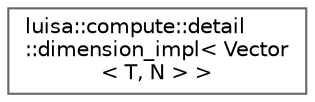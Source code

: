 digraph "类继承关系图"
{
 // LATEX_PDF_SIZE
  bgcolor="transparent";
  edge [fontname=Helvetica,fontsize=10,labelfontname=Helvetica,labelfontsize=10];
  node [fontname=Helvetica,fontsize=10,shape=box,height=0.2,width=0.4];
  rankdir="LR";
  Node0 [id="Node000000",label="luisa::compute::detail\l::dimension_impl\< Vector\l\< T, N \> \>",height=0.2,width=0.4,color="grey40", fillcolor="white", style="filled",URL="$structluisa_1_1compute_1_1detail_1_1dimension__impl_3_01_vector_3_01_t_00_01_n_01_4_01_4.html",tooltip=" "];
}
